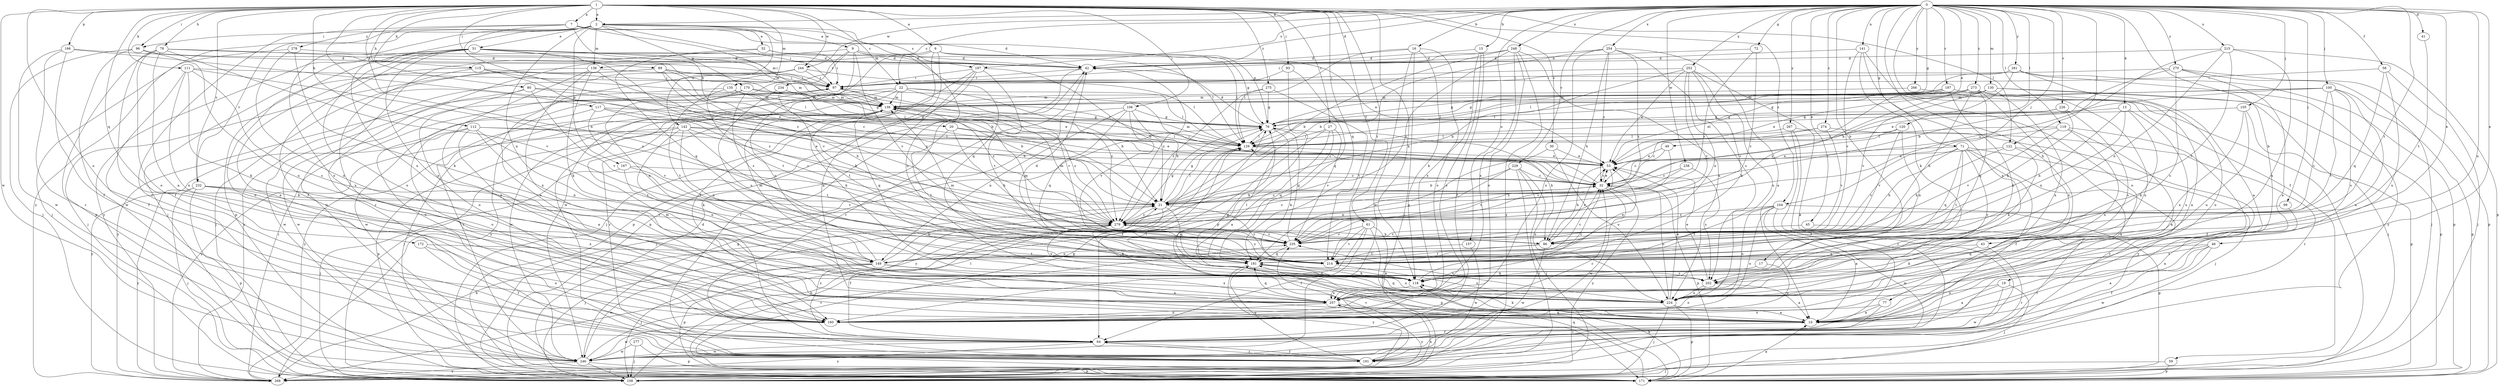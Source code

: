 strict digraph  {
0;
1;
2;
6;
7;
9;
10;
13;
15;
16;
17;
19;
20;
21;
22;
27;
30;
32;
41;
42;
43;
45;
46;
49;
51;
52;
53;
58;
59;
61;
64;
71;
72;
76;
77;
78;
80;
86;
89;
93;
96;
97;
99;
100;
104;
105;
106;
108;
111;
112;
115;
117;
118;
119;
120;
122;
129;
130;
135;
136;
139;
141;
142;
149;
157;
160;
166;
167;
170;
171;
172;
181;
187;
191;
197;
202;
214;
215;
224;
226;
229;
232;
234;
235;
238;
244;
246;
248;
252;
254;
257;
261;
266;
267;
268;
270;
273;
274;
275;
277;
278;
279;
0 -> 2  [label=a];
0 -> 13  [label=b];
0 -> 15  [label=b];
0 -> 16  [label=b];
0 -> 17  [label=b];
0 -> 19  [label=b];
0 -> 22  [label=c];
0 -> 41  [label=d];
0 -> 42  [label=d];
0 -> 43  [label=e];
0 -> 45  [label=e];
0 -> 46  [label=e];
0 -> 49  [label=e];
0 -> 58  [label=f];
0 -> 59  [label=f];
0 -> 71  [label=g];
0 -> 72  [label=g];
0 -> 76  [label=g];
0 -> 77  [label=h];
0 -> 99  [label=j];
0 -> 100  [label=j];
0 -> 104  [label=j];
0 -> 105  [label=j];
0 -> 119  [label=l];
0 -> 120  [label=l];
0 -> 122  [label=l];
0 -> 130  [label=m];
0 -> 141  [label=n];
0 -> 157  [label=o];
0 -> 187  [label=r];
0 -> 197  [label=s];
0 -> 214  [label=t];
0 -> 215  [label=u];
0 -> 224  [label=u];
0 -> 226  [label=v];
0 -> 229  [label=v];
0 -> 238  [label=w];
0 -> 244  [label=w];
0 -> 248  [label=x];
0 -> 252  [label=x];
0 -> 254  [label=x];
0 -> 261  [label=y];
0 -> 266  [label=y];
0 -> 267  [label=y];
0 -> 270  [label=z];
0 -> 273  [label=z];
0 -> 274  [label=z];
1 -> 2  [label=a];
1 -> 6  [label=a];
1 -> 7  [label=a];
1 -> 22  [label=c];
1 -> 27  [label=c];
1 -> 30  [label=c];
1 -> 61  [label=f];
1 -> 78  [label=h];
1 -> 80  [label=h];
1 -> 86  [label=h];
1 -> 89  [label=i];
1 -> 93  [label=i];
1 -> 96  [label=i];
1 -> 106  [label=j];
1 -> 111  [label=k];
1 -> 112  [label=k];
1 -> 115  [label=k];
1 -> 117  [label=k];
1 -> 118  [label=k];
1 -> 122  [label=l];
1 -> 135  [label=m];
1 -> 160  [label=o];
1 -> 166  [label=p];
1 -> 172  [label=q];
1 -> 181  [label=q];
1 -> 214  [label=t];
1 -> 232  [label=v];
1 -> 244  [label=w];
1 -> 246  [label=w];
1 -> 275  [label=z];
1 -> 104  [label=z];
2 -> 9  [label=a];
2 -> 51  [label=e];
2 -> 52  [label=e];
2 -> 96  [label=i];
2 -> 97  [label=i];
2 -> 136  [label=m];
2 -> 142  [label=n];
2 -> 149  [label=n];
2 -> 160  [label=o];
2 -> 167  [label=p];
2 -> 170  [label=p];
2 -> 197  [label=s];
2 -> 224  [label=u];
2 -> 232  [label=v];
2 -> 257  [label=x];
2 -> 268  [label=y];
6 -> 10  [label=a];
6 -> 53  [label=e];
6 -> 64  [label=f];
6 -> 76  [label=g];
6 -> 129  [label=l];
6 -> 136  [label=m];
6 -> 246  [label=w];
7 -> 20  [label=b];
7 -> 42  [label=d];
7 -> 76  [label=g];
7 -> 139  [label=m];
7 -> 191  [label=r];
7 -> 278  [label=z];
7 -> 279  [label=z];
9 -> 42  [label=d];
9 -> 129  [label=l];
9 -> 181  [label=q];
9 -> 191  [label=r];
9 -> 202  [label=s];
9 -> 224  [label=u];
9 -> 234  [label=v];
9 -> 235  [label=v];
10 -> 64  [label=f];
10 -> 118  [label=k];
10 -> 129  [label=l];
10 -> 139  [label=m];
13 -> 76  [label=g];
13 -> 86  [label=h];
13 -> 118  [label=k];
13 -> 149  [label=n];
13 -> 224  [label=u];
15 -> 42  [label=d];
15 -> 64  [label=f];
15 -> 160  [label=o];
15 -> 257  [label=x];
16 -> 42  [label=d];
16 -> 108  [label=j];
16 -> 118  [label=k];
16 -> 129  [label=l];
16 -> 160  [label=o];
16 -> 246  [label=w];
17 -> 118  [label=k];
17 -> 160  [label=o];
19 -> 10  [label=a];
19 -> 108  [label=j];
19 -> 224  [label=u];
19 -> 246  [label=w];
20 -> 53  [label=e];
20 -> 86  [label=h];
20 -> 129  [label=l];
20 -> 214  [label=t];
21 -> 32  [label=c];
21 -> 76  [label=g];
21 -> 129  [label=l];
21 -> 181  [label=q];
21 -> 214  [label=t];
21 -> 224  [label=u];
21 -> 279  [label=z];
22 -> 21  [label=b];
22 -> 118  [label=k];
22 -> 129  [label=l];
22 -> 139  [label=m];
22 -> 191  [label=r];
22 -> 246  [label=w];
22 -> 268  [label=y];
22 -> 279  [label=z];
27 -> 10  [label=a];
27 -> 64  [label=f];
27 -> 129  [label=l];
27 -> 181  [label=q];
27 -> 235  [label=v];
30 -> 53  [label=e];
30 -> 181  [label=q];
30 -> 224  [label=u];
32 -> 21  [label=b];
32 -> 53  [label=e];
32 -> 97  [label=i];
32 -> 171  [label=p];
32 -> 246  [label=w];
32 -> 268  [label=y];
41 -> 214  [label=t];
42 -> 97  [label=i];
42 -> 171  [label=p];
42 -> 191  [label=r];
42 -> 279  [label=z];
43 -> 118  [label=k];
43 -> 181  [label=q];
43 -> 191  [label=r];
45 -> 191  [label=r];
45 -> 235  [label=v];
46 -> 10  [label=a];
46 -> 64  [label=f];
46 -> 181  [label=q];
46 -> 214  [label=t];
46 -> 246  [label=w];
49 -> 32  [label=c];
49 -> 53  [label=e];
49 -> 235  [label=v];
51 -> 21  [label=b];
51 -> 32  [label=c];
51 -> 42  [label=d];
51 -> 64  [label=f];
51 -> 108  [label=j];
51 -> 139  [label=m];
51 -> 160  [label=o];
51 -> 171  [label=p];
51 -> 235  [label=v];
51 -> 257  [label=x];
51 -> 268  [label=y];
52 -> 42  [label=d];
52 -> 97  [label=i];
52 -> 181  [label=q];
52 -> 246  [label=w];
53 -> 32  [label=c];
53 -> 86  [label=h];
53 -> 235  [label=v];
58 -> 97  [label=i];
58 -> 108  [label=j];
58 -> 181  [label=q];
58 -> 224  [label=u];
59 -> 108  [label=j];
59 -> 171  [label=p];
61 -> 10  [label=a];
61 -> 64  [label=f];
61 -> 160  [label=o];
61 -> 171  [label=p];
61 -> 214  [label=t];
61 -> 235  [label=v];
64 -> 32  [label=c];
64 -> 191  [label=r];
64 -> 246  [label=w];
64 -> 268  [label=y];
64 -> 279  [label=z];
71 -> 53  [label=e];
71 -> 64  [label=f];
71 -> 86  [label=h];
71 -> 108  [label=j];
71 -> 181  [label=q];
71 -> 191  [label=r];
71 -> 202  [label=s];
71 -> 214  [label=t];
71 -> 235  [label=v];
72 -> 42  [label=d];
72 -> 235  [label=v];
72 -> 279  [label=z];
76 -> 42  [label=d];
76 -> 86  [label=h];
76 -> 118  [label=k];
76 -> 129  [label=l];
77 -> 10  [label=a];
77 -> 160  [label=o];
77 -> 191  [label=r];
78 -> 10  [label=a];
78 -> 42  [label=d];
78 -> 64  [label=f];
78 -> 97  [label=i];
78 -> 160  [label=o];
78 -> 171  [label=p];
78 -> 235  [label=v];
80 -> 53  [label=e];
80 -> 139  [label=m];
80 -> 160  [label=o];
80 -> 235  [label=v];
80 -> 246  [label=w];
86 -> 53  [label=e];
86 -> 149  [label=n];
86 -> 214  [label=t];
86 -> 246  [label=w];
89 -> 32  [label=c];
89 -> 53  [label=e];
89 -> 97  [label=i];
89 -> 108  [label=j];
89 -> 139  [label=m];
89 -> 160  [label=o];
89 -> 279  [label=z];
93 -> 97  [label=i];
93 -> 171  [label=p];
93 -> 181  [label=q];
96 -> 42  [label=d];
96 -> 108  [label=j];
96 -> 224  [label=u];
96 -> 246  [label=w];
97 -> 139  [label=m];
97 -> 235  [label=v];
97 -> 246  [label=w];
99 -> 10  [label=a];
99 -> 279  [label=z];
100 -> 10  [label=a];
100 -> 53  [label=e];
100 -> 76  [label=g];
100 -> 139  [label=m];
100 -> 171  [label=p];
100 -> 202  [label=s];
100 -> 214  [label=t];
100 -> 235  [label=v];
104 -> 10  [label=a];
104 -> 160  [label=o];
104 -> 171  [label=p];
104 -> 214  [label=t];
104 -> 224  [label=u];
104 -> 246  [label=w];
104 -> 279  [label=z];
105 -> 76  [label=g];
105 -> 171  [label=p];
105 -> 224  [label=u];
105 -> 257  [label=x];
106 -> 21  [label=b];
106 -> 76  [label=g];
106 -> 108  [label=j];
106 -> 149  [label=n];
106 -> 181  [label=q];
106 -> 235  [label=v];
108 -> 21  [label=b];
108 -> 257  [label=x];
111 -> 64  [label=f];
111 -> 97  [label=i];
111 -> 118  [label=k];
111 -> 202  [label=s];
111 -> 257  [label=x];
111 -> 279  [label=z];
112 -> 10  [label=a];
112 -> 53  [label=e];
112 -> 129  [label=l];
112 -> 149  [label=n];
112 -> 160  [label=o];
112 -> 214  [label=t];
112 -> 268  [label=y];
115 -> 10  [label=a];
115 -> 97  [label=i];
115 -> 129  [label=l];
115 -> 257  [label=x];
115 -> 279  [label=z];
117 -> 21  [label=b];
117 -> 76  [label=g];
117 -> 160  [label=o];
117 -> 235  [label=v];
117 -> 279  [label=z];
118 -> 32  [label=c];
118 -> 257  [label=x];
119 -> 10  [label=a];
119 -> 32  [label=c];
119 -> 64  [label=f];
119 -> 129  [label=l];
119 -> 235  [label=v];
119 -> 257  [label=x];
120 -> 32  [label=c];
120 -> 129  [label=l];
120 -> 149  [label=n];
120 -> 235  [label=v];
122 -> 10  [label=a];
122 -> 53  [label=e];
122 -> 86  [label=h];
122 -> 118  [label=k];
129 -> 53  [label=e];
129 -> 139  [label=m];
129 -> 268  [label=y];
130 -> 53  [label=e];
130 -> 108  [label=j];
130 -> 129  [label=l];
130 -> 139  [label=m];
130 -> 171  [label=p];
130 -> 235  [label=v];
130 -> 257  [label=x];
135 -> 21  [label=b];
135 -> 129  [label=l];
135 -> 139  [label=m];
135 -> 214  [label=t];
135 -> 268  [label=y];
136 -> 86  [label=h];
136 -> 97  [label=i];
136 -> 108  [label=j];
136 -> 118  [label=k];
136 -> 160  [label=o];
136 -> 257  [label=x];
139 -> 76  [label=g];
139 -> 108  [label=j];
139 -> 181  [label=q];
139 -> 191  [label=r];
139 -> 268  [label=y];
139 -> 279  [label=z];
141 -> 42  [label=d];
141 -> 118  [label=k];
141 -> 160  [label=o];
141 -> 235  [label=v];
141 -> 257  [label=x];
142 -> 21  [label=b];
142 -> 32  [label=c];
142 -> 118  [label=k];
142 -> 129  [label=l];
142 -> 149  [label=n];
142 -> 171  [label=p];
142 -> 214  [label=t];
142 -> 268  [label=y];
149 -> 10  [label=a];
149 -> 21  [label=b];
149 -> 108  [label=j];
149 -> 139  [label=m];
149 -> 171  [label=p];
149 -> 246  [label=w];
149 -> 257  [label=x];
157 -> 214  [label=t];
157 -> 246  [label=w];
160 -> 246  [label=w];
166 -> 32  [label=c];
166 -> 42  [label=d];
166 -> 64  [label=f];
166 -> 191  [label=r];
166 -> 246  [label=w];
167 -> 32  [label=c];
167 -> 108  [label=j];
167 -> 149  [label=n];
167 -> 235  [label=v];
170 -> 76  [label=g];
170 -> 139  [label=m];
170 -> 149  [label=n];
170 -> 246  [label=w];
170 -> 279  [label=z];
171 -> 10  [label=a];
171 -> 42  [label=d];
171 -> 76  [label=g];
171 -> 97  [label=i];
171 -> 118  [label=k];
171 -> 129  [label=l];
171 -> 181  [label=q];
172 -> 64  [label=f];
172 -> 160  [label=o];
172 -> 214  [label=t];
181 -> 118  [label=k];
181 -> 129  [label=l];
181 -> 202  [label=s];
181 -> 224  [label=u];
181 -> 268  [label=y];
187 -> 76  [label=g];
187 -> 118  [label=k];
187 -> 129  [label=l];
187 -> 139  [label=m];
187 -> 160  [label=o];
191 -> 64  [label=f];
191 -> 181  [label=q];
191 -> 235  [label=v];
197 -> 21  [label=b];
197 -> 97  [label=i];
197 -> 108  [label=j];
197 -> 171  [label=p];
197 -> 191  [label=r];
197 -> 214  [label=t];
202 -> 10  [label=a];
202 -> 53  [label=e];
202 -> 160  [label=o];
202 -> 224  [label=u];
214 -> 32  [label=c];
214 -> 42  [label=d];
214 -> 53  [label=e];
214 -> 139  [label=m];
214 -> 224  [label=u];
214 -> 279  [label=z];
215 -> 42  [label=d];
215 -> 149  [label=n];
215 -> 171  [label=p];
215 -> 214  [label=t];
215 -> 224  [label=u];
215 -> 279  [label=z];
224 -> 10  [label=a];
224 -> 32  [label=c];
224 -> 53  [label=e];
224 -> 76  [label=g];
224 -> 108  [label=j];
224 -> 171  [label=p];
224 -> 181  [label=q];
224 -> 235  [label=v];
226 -> 76  [label=g];
226 -> 86  [label=h];
226 -> 129  [label=l];
226 -> 202  [label=s];
229 -> 21  [label=b];
229 -> 32  [label=c];
229 -> 108  [label=j];
229 -> 149  [label=n];
229 -> 224  [label=u];
229 -> 268  [label=y];
232 -> 21  [label=b];
232 -> 108  [label=j];
232 -> 171  [label=p];
232 -> 235  [label=v];
232 -> 257  [label=x];
232 -> 268  [label=y];
234 -> 139  [label=m];
234 -> 202  [label=s];
234 -> 214  [label=t];
235 -> 76  [label=g];
235 -> 139  [label=m];
235 -> 181  [label=q];
238 -> 32  [label=c];
238 -> 202  [label=s];
238 -> 279  [label=z];
244 -> 97  [label=i];
244 -> 129  [label=l];
244 -> 160  [label=o];
244 -> 214  [label=t];
244 -> 268  [label=y];
246 -> 76  [label=g];
246 -> 97  [label=i];
246 -> 108  [label=j];
246 -> 171  [label=p];
246 -> 235  [label=v];
246 -> 268  [label=y];
248 -> 21  [label=b];
248 -> 42  [label=d];
248 -> 97  [label=i];
248 -> 160  [label=o];
248 -> 224  [label=u];
248 -> 257  [label=x];
248 -> 268  [label=y];
248 -> 279  [label=z];
252 -> 21  [label=b];
252 -> 53  [label=e];
252 -> 97  [label=i];
252 -> 118  [label=k];
252 -> 149  [label=n];
252 -> 191  [label=r];
252 -> 224  [label=u];
252 -> 235  [label=v];
254 -> 10  [label=a];
254 -> 21  [label=b];
254 -> 32  [label=c];
254 -> 42  [label=d];
254 -> 86  [label=h];
254 -> 160  [label=o];
254 -> 202  [label=s];
254 -> 279  [label=z];
257 -> 10  [label=a];
257 -> 160  [label=o];
257 -> 181  [label=q];
257 -> 268  [label=y];
261 -> 10  [label=a];
261 -> 21  [label=b];
261 -> 97  [label=i];
261 -> 129  [label=l];
261 -> 171  [label=p];
261 -> 268  [label=y];
266 -> 108  [label=j];
266 -> 139  [label=m];
267 -> 64  [label=f];
267 -> 129  [label=l];
267 -> 191  [label=r];
267 -> 268  [label=y];
268 -> 21  [label=b];
268 -> 97  [label=i];
270 -> 10  [label=a];
270 -> 21  [label=b];
270 -> 97  [label=i];
270 -> 108  [label=j];
270 -> 171  [label=p];
270 -> 202  [label=s];
273 -> 10  [label=a];
273 -> 53  [label=e];
273 -> 76  [label=g];
273 -> 86  [label=h];
273 -> 139  [label=m];
273 -> 181  [label=q];
273 -> 224  [label=u];
273 -> 257  [label=x];
273 -> 279  [label=z];
274 -> 32  [label=c];
274 -> 129  [label=l];
274 -> 191  [label=r];
274 -> 235  [label=v];
275 -> 76  [label=g];
275 -> 139  [label=m];
275 -> 214  [label=t];
275 -> 279  [label=z];
277 -> 108  [label=j];
277 -> 171  [label=p];
277 -> 246  [label=w];
278 -> 42  [label=d];
278 -> 108  [label=j];
278 -> 118  [label=k];
278 -> 257  [label=x];
279 -> 32  [label=c];
279 -> 64  [label=f];
279 -> 76  [label=g];
279 -> 86  [label=h];
279 -> 108  [label=j];
279 -> 118  [label=k];
279 -> 139  [label=m];
279 -> 235  [label=v];
}
